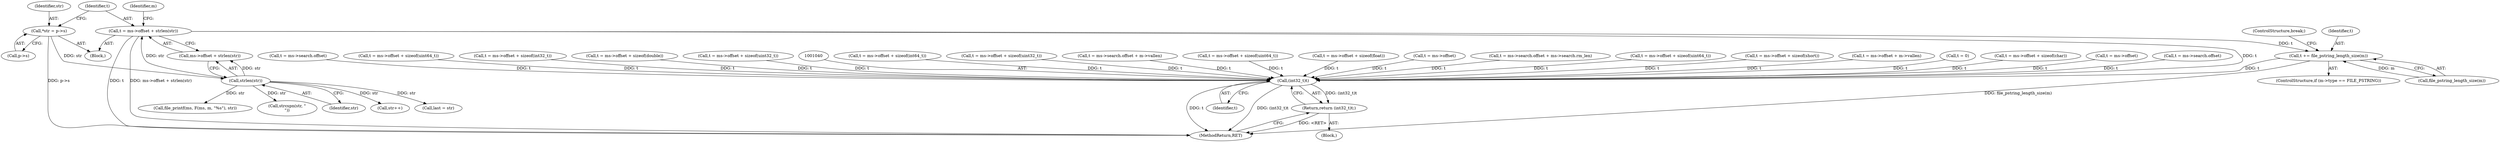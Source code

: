 digraph "0_file_4a284c89d6ef11aca34da65da7d673050a5ea320_5@API" {
"1000475" [label="(Call,t = ms->offset + strlen(str))"];
"1000481" [label="(Call,strlen(str))"];
"1000470" [label="(Call,*str = p->s)"];
"1000558" [label="(Call,t += file_pstring_length_size(m))"];
"1001039" [label="(Call,(int32_t)t)"];
"1001038" [label="(Return,return (int32_t)t;)"];
"1000513" [label="(Call,str++)"];
"1000562" [label="(ControlStructure,break;)"];
"1000552" [label="(ControlStructure,if (m->type == FILE_PSTRING))"];
"1000414" [label="(Call,t = ms->offset + sizeof(int64_t))"];
"1000626" [label="(Call,t = ms->offset + sizeof(uint32_t))"];
"1000560" [label="(Call,file_pstring_length_size(m))"];
"1000986" [label="(Call,t = ms->search.offset + m->vallen)"];
"1000696" [label="(Call,t = ms->offset + sizeof(uint64_t))"];
"1000559" [label="(Identifier,t)"];
"1001039" [label="(Call,(int32_t)t)"];
"1000797" [label="(Call,t = ms->offset + sizeof(float))"];
"1000515" [label="(Call,last = str)"];
"1001013" [label="(Call,t = ms->offset)"];
"1000939" [label="(Call,t = ms->search.offset + ms->search.rm_len)"];
"1000661" [label="(Call,t = ms->offset + sizeof(uint64_t))"];
"1000265" [label="(Call,t = ms->offset + sizeof(short))"];
"1000470" [label="(Call,*str = p->s)"];
"1000482" [label="(Identifier,str)"];
"1000540" [label="(Call,file_printf(ms, F(ms, m, \"%s\"), str))"];
"1000458" [label="(Call,t = ms->offset + m->vallen)"];
"1001042" [label="(MethodReturn,RET)"];
"1000109" [label="(Call,t = 0)"];
"1000477" [label="(Call,ms->offset + strlen(str))"];
"1001041" [label="(Identifier,t)"];
"1000468" [label="(Block,)"];
"1000190" [label="(Call,t = ms->offset + sizeof(char))"];
"1000481" [label="(Call,strlen(str))"];
"1001022" [label="(Call,t = ms->offset)"];
"1000558" [label="(Call,t += file_pstring_length_size(m))"];
"1000472" [label="(Call,p->s)"];
"1000931" [label="(Call,t = ms->search.offset)"];
"1000978" [label="(Call,t = ms->search.offset)"];
"1000104" [label="(Block,)"];
"1000475" [label="(Call,t = ms->offset + strlen(str))"];
"1000731" [label="(Call,t = ms->offset + sizeof(uint64_t))"];
"1000471" [label="(Identifier,str)"];
"1000476" [label="(Identifier,t)"];
"1000341" [label="(Call,t = ms->offset + sizeof(int32_t))"];
"1000488" [label="(Identifier,m)"];
"1001038" [label="(Return,return (int32_t)t;)"];
"1000863" [label="(Call,t = ms->offset + sizeof(double))"];
"1000495" [label="(Call,strcspn(str, \"\n\"))"];
"1000590" [label="(Call,t = ms->offset + sizeof(uint32_t))"];
"1000475" -> "1000468"  [label="AST: "];
"1000475" -> "1000477"  [label="CFG: "];
"1000476" -> "1000475"  [label="AST: "];
"1000477" -> "1000475"  [label="AST: "];
"1000488" -> "1000475"  [label="CFG: "];
"1000475" -> "1001042"  [label="DDG: t"];
"1000475" -> "1001042"  [label="DDG: ms->offset + strlen(str)"];
"1000481" -> "1000475"  [label="DDG: str"];
"1000475" -> "1000558"  [label="DDG: t"];
"1000475" -> "1001039"  [label="DDG: t"];
"1000481" -> "1000477"  [label="AST: "];
"1000481" -> "1000482"  [label="CFG: "];
"1000482" -> "1000481"  [label="AST: "];
"1000477" -> "1000481"  [label="CFG: "];
"1000481" -> "1000477"  [label="DDG: str"];
"1000470" -> "1000481"  [label="DDG: str"];
"1000481" -> "1000495"  [label="DDG: str"];
"1000481" -> "1000513"  [label="DDG: str"];
"1000481" -> "1000515"  [label="DDG: str"];
"1000481" -> "1000540"  [label="DDG: str"];
"1000470" -> "1000468"  [label="AST: "];
"1000470" -> "1000472"  [label="CFG: "];
"1000471" -> "1000470"  [label="AST: "];
"1000472" -> "1000470"  [label="AST: "];
"1000476" -> "1000470"  [label="CFG: "];
"1000470" -> "1001042"  [label="DDG: p->s"];
"1000558" -> "1000552"  [label="AST: "];
"1000558" -> "1000560"  [label="CFG: "];
"1000559" -> "1000558"  [label="AST: "];
"1000560" -> "1000558"  [label="AST: "];
"1000562" -> "1000558"  [label="CFG: "];
"1000558" -> "1001042"  [label="DDG: file_pstring_length_size(m)"];
"1000560" -> "1000558"  [label="DDG: m"];
"1000558" -> "1001039"  [label="DDG: t"];
"1001039" -> "1001038"  [label="AST: "];
"1001039" -> "1001041"  [label="CFG: "];
"1001040" -> "1001039"  [label="AST: "];
"1001041" -> "1001039"  [label="AST: "];
"1001038" -> "1001039"  [label="CFG: "];
"1001039" -> "1001042"  [label="DDG: t"];
"1001039" -> "1001042"  [label="DDG: (int32_t)t"];
"1001039" -> "1001038"  [label="DDG: (int32_t)t"];
"1000978" -> "1001039"  [label="DDG: t"];
"1000661" -> "1001039"  [label="DDG: t"];
"1000626" -> "1001039"  [label="DDG: t"];
"1000590" -> "1001039"  [label="DDG: t"];
"1000341" -> "1001039"  [label="DDG: t"];
"1000414" -> "1001039"  [label="DDG: t"];
"1001013" -> "1001039"  [label="DDG: t"];
"1000931" -> "1001039"  [label="DDG: t"];
"1001022" -> "1001039"  [label="DDG: t"];
"1000731" -> "1001039"  [label="DDG: t"];
"1000696" -> "1001039"  [label="DDG: t"];
"1000458" -> "1001039"  [label="DDG: t"];
"1000863" -> "1001039"  [label="DDG: t"];
"1000190" -> "1001039"  [label="DDG: t"];
"1000939" -> "1001039"  [label="DDG: t"];
"1000986" -> "1001039"  [label="DDG: t"];
"1000265" -> "1001039"  [label="DDG: t"];
"1000797" -> "1001039"  [label="DDG: t"];
"1000109" -> "1001039"  [label="DDG: t"];
"1001038" -> "1000104"  [label="AST: "];
"1001042" -> "1001038"  [label="CFG: "];
"1001038" -> "1001042"  [label="DDG: <RET>"];
}
